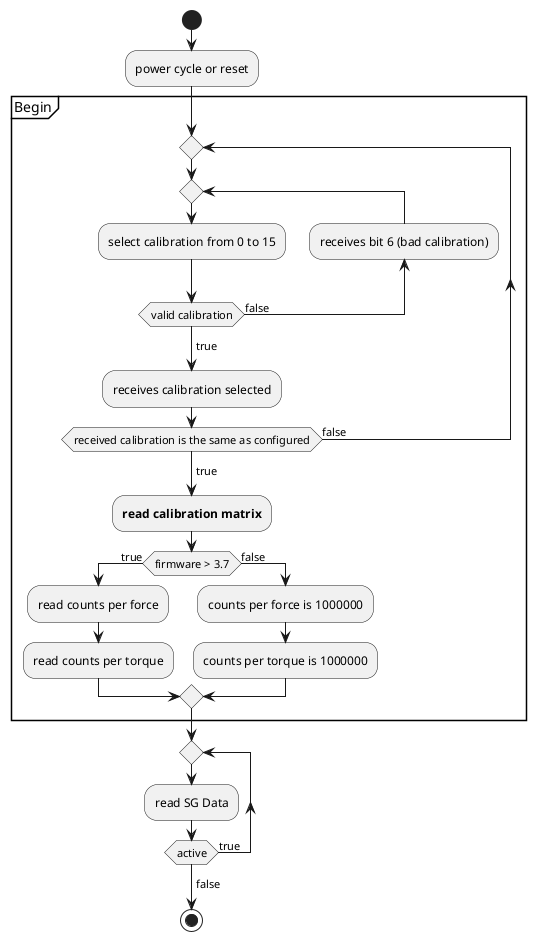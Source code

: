 @startuml
start
:power cycle or reset;
partition Begin \
{
    repeat
        repeat
            :select calibration from 0 to 15;
            backward:receives bit 6 (bad calibration);
        repeat while (valid calibration) is (false)
        ->true;
        :receives calibration selected;
    repeat while (received calibration is the same as configured) is (false)
    ->true;
    :**read calibration matrix**;
    if (firmware > 3.7) then (true)
        :read counts per force;
        :read counts per torque;
    else (false)
        :counts per force is 1000000;
        :counts per torque is 1000000;
    endif
}
repeat
    :read SG Data;
repeat while (active) is (true)
->false;
stop
@enduml
